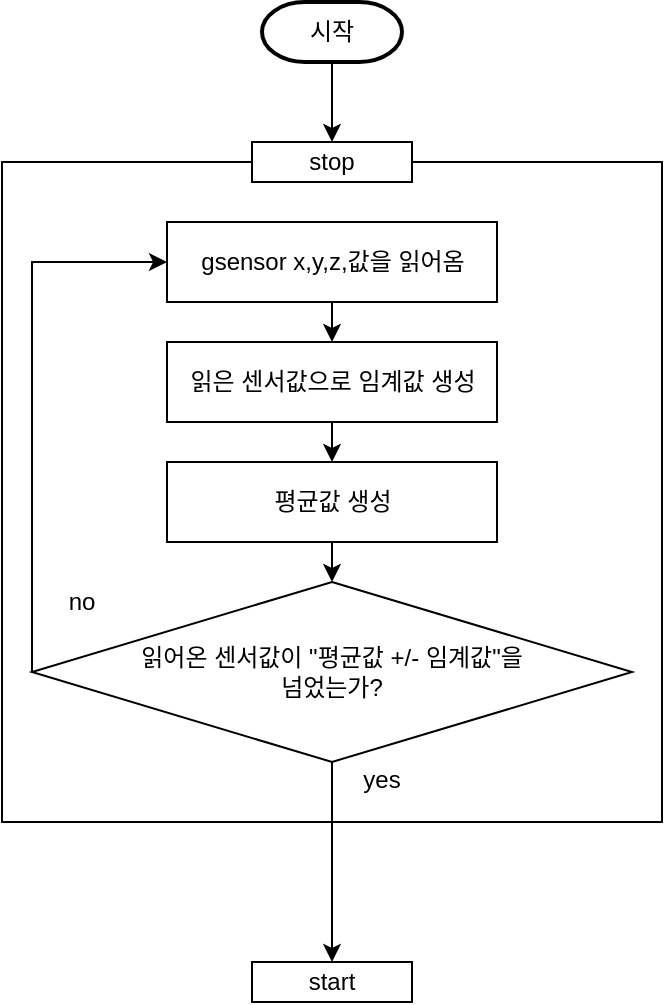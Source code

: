 <mxfile version="21.7.5" type="github">
  <diagram name="페이지-1" id="9lVgYkzlGzN8BH-7TjQW">
    <mxGraphModel dx="1050" dy="574" grid="1" gridSize="10" guides="1" tooltips="1" connect="1" arrows="1" fold="1" page="1" pageScale="1" pageWidth="1100" pageHeight="850" math="0" shadow="0">
      <root>
        <mxCell id="0" />
        <mxCell id="1" parent="0" />
        <mxCell id="7kEK4lLLDDYdT594Wpjd-3" value="" style="whiteSpace=wrap;html=1;aspect=fixed;" vertex="1" parent="1">
          <mxGeometry x="160" y="190" width="330" height="330" as="geometry" />
        </mxCell>
        <mxCell id="7kEK4lLLDDYdT594Wpjd-1" value="시작" style="strokeWidth=2;html=1;shape=mxgraph.flowchart.terminator;whiteSpace=wrap;" vertex="1" parent="1">
          <mxGeometry x="290" y="110" width="70" height="30" as="geometry" />
        </mxCell>
        <mxCell id="7kEK4lLLDDYdT594Wpjd-2" value="stop" style="rounded=0;whiteSpace=wrap;html=1;" vertex="1" parent="1">
          <mxGeometry x="285" y="180" width="80" height="20" as="geometry" />
        </mxCell>
        <mxCell id="7kEK4lLLDDYdT594Wpjd-4" value="start" style="rounded=0;whiteSpace=wrap;html=1;" vertex="1" parent="1">
          <mxGeometry x="285" y="590" width="80" height="20" as="geometry" />
        </mxCell>
        <mxCell id="7kEK4lLLDDYdT594Wpjd-5" value="gsensor x,y,z,값을 읽어옴" style="rounded=0;whiteSpace=wrap;html=1;" vertex="1" parent="1">
          <mxGeometry x="242.5" y="220" width="165" height="40" as="geometry" />
        </mxCell>
        <mxCell id="7kEK4lLLDDYdT594Wpjd-6" value="읽은 센서값으로 임계값 생성" style="rounded=0;whiteSpace=wrap;html=1;" vertex="1" parent="1">
          <mxGeometry x="242.5" y="280" width="165" height="40" as="geometry" />
        </mxCell>
        <mxCell id="7kEK4lLLDDYdT594Wpjd-7" value="평균값 생성" style="rounded=0;whiteSpace=wrap;html=1;" vertex="1" parent="1">
          <mxGeometry x="242.5" y="340" width="165" height="40" as="geometry" />
        </mxCell>
        <mxCell id="7kEK4lLLDDYdT594Wpjd-8" value="읽어온 센서값이 &quot;평균값 +/- 임계값&quot;을 &lt;br&gt;넘었는가?" style="rhombus;whiteSpace=wrap;html=1;" vertex="1" parent="1">
          <mxGeometry x="175" y="400" width="300" height="90" as="geometry" />
        </mxCell>
        <mxCell id="7kEK4lLLDDYdT594Wpjd-13" value="" style="endArrow=classic;html=1;rounded=0;exitX=0.5;exitY=1;exitDx=0;exitDy=0;exitPerimeter=0;entryX=0.5;entryY=0;entryDx=0;entryDy=0;" edge="1" parent="1" source="7kEK4lLLDDYdT594Wpjd-1" target="7kEK4lLLDDYdT594Wpjd-2">
          <mxGeometry width="50" height="50" relative="1" as="geometry">
            <mxPoint x="400" y="140" as="sourcePoint" />
            <mxPoint x="450" y="90" as="targetPoint" />
          </mxGeometry>
        </mxCell>
        <mxCell id="7kEK4lLLDDYdT594Wpjd-14" value="" style="endArrow=classic;html=1;rounded=0;exitX=0.5;exitY=1;exitDx=0;exitDy=0;entryX=0.5;entryY=0;entryDx=0;entryDy=0;" edge="1" parent="1" source="7kEK4lLLDDYdT594Wpjd-5" target="7kEK4lLLDDYdT594Wpjd-6">
          <mxGeometry width="50" height="50" relative="1" as="geometry">
            <mxPoint x="470" y="150" as="sourcePoint" />
            <mxPoint x="520" y="100" as="targetPoint" />
          </mxGeometry>
        </mxCell>
        <mxCell id="7kEK4lLLDDYdT594Wpjd-15" value="" style="endArrow=classic;html=1;rounded=0;exitX=0.5;exitY=1;exitDx=0;exitDy=0;" edge="1" parent="1" source="7kEK4lLLDDYdT594Wpjd-6" target="7kEK4lLLDDYdT594Wpjd-7">
          <mxGeometry width="50" height="50" relative="1" as="geometry">
            <mxPoint x="630" y="270" as="sourcePoint" />
            <mxPoint x="680" y="220" as="targetPoint" />
          </mxGeometry>
        </mxCell>
        <mxCell id="7kEK4lLLDDYdT594Wpjd-16" value="" style="endArrow=classic;html=1;rounded=0;exitX=0.5;exitY=1;exitDx=0;exitDy=0;entryX=0.5;entryY=0;entryDx=0;entryDy=0;" edge="1" parent="1" source="7kEK4lLLDDYdT594Wpjd-7" target="7kEK4lLLDDYdT594Wpjd-8">
          <mxGeometry width="50" height="50" relative="1" as="geometry">
            <mxPoint x="690" y="360" as="sourcePoint" />
            <mxPoint x="740" y="310" as="targetPoint" />
          </mxGeometry>
        </mxCell>
        <mxCell id="7kEK4lLLDDYdT594Wpjd-17" value="" style="endArrow=classic;html=1;rounded=0;exitX=0.5;exitY=1;exitDx=0;exitDy=0;entryX=0.5;entryY=0;entryDx=0;entryDy=0;" edge="1" parent="1" source="7kEK4lLLDDYdT594Wpjd-8" target="7kEK4lLLDDYdT594Wpjd-4">
          <mxGeometry width="50" height="50" relative="1" as="geometry">
            <mxPoint x="610" y="510" as="sourcePoint" />
            <mxPoint x="660" y="460" as="targetPoint" />
          </mxGeometry>
        </mxCell>
        <mxCell id="7kEK4lLLDDYdT594Wpjd-18" value="yes" style="text;html=1;strokeColor=none;fillColor=none;align=center;verticalAlign=middle;whiteSpace=wrap;rounded=0;" vertex="1" parent="1">
          <mxGeometry x="320" y="484" width="60" height="30" as="geometry" />
        </mxCell>
        <mxCell id="7kEK4lLLDDYdT594Wpjd-19" value="" style="endArrow=classic;html=1;rounded=0;exitX=0;exitY=0.5;exitDx=0;exitDy=0;entryX=0;entryY=0.5;entryDx=0;entryDy=0;" edge="1" parent="1" source="7kEK4lLLDDYdT594Wpjd-8" target="7kEK4lLLDDYdT594Wpjd-5">
          <mxGeometry width="50" height="50" relative="1" as="geometry">
            <mxPoint x="160" y="610" as="sourcePoint" />
            <mxPoint x="210" y="560" as="targetPoint" />
            <Array as="points">
              <mxPoint x="175" y="240" />
            </Array>
          </mxGeometry>
        </mxCell>
        <mxCell id="7kEK4lLLDDYdT594Wpjd-20" value="no" style="text;html=1;strokeColor=none;fillColor=none;align=center;verticalAlign=middle;whiteSpace=wrap;rounded=0;" vertex="1" parent="1">
          <mxGeometry x="170" y="395" width="60" height="30" as="geometry" />
        </mxCell>
      </root>
    </mxGraphModel>
  </diagram>
</mxfile>
